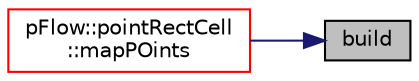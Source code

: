 digraph "build"
{
 // LATEX_PDF_SIZE
  edge [fontname="Helvetica",fontsize="10",labelfontname="Helvetica",labelfontsize="10"];
  node [fontname="Helvetica",fontsize="10",shape=record];
  rankdir="RL";
  Node1 [label="build",height=0.2,width=0.4,color="black", fillcolor="grey75", style="filled", fontcolor="black",tooltip=" "];
  Node1 -> Node2 [dir="back",color="midnightblue",fontsize="10",style="solid",fontname="Helvetica"];
  Node2 [label="pFlow::pointRectCell\l::mapPOints",height=0.2,width=0.4,color="red", fillcolor="white", style="filled",URL="$classpFlow_1_1pointRectCell.html#ab1b3e7c22e40d6e7a13bf59b378a8bd9",tooltip=" "];
}
